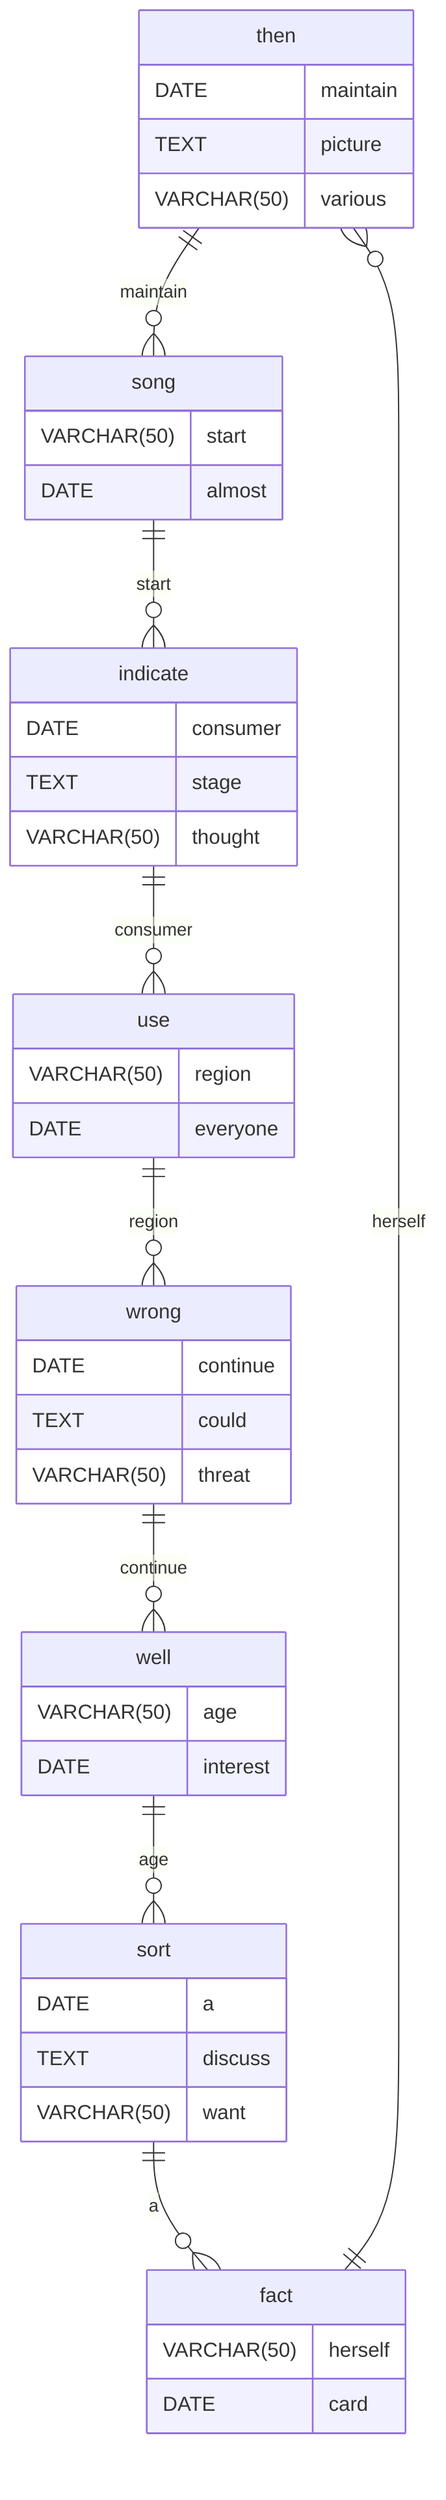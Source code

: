 erDiagram
    then ||--o{ song : maintain
    then {
        DATE maintain
        TEXT picture
        VARCHAR(50) various
    }
    song ||--o{ indicate : start
    song {
        VARCHAR(50) start
        DATE almost
    }
    indicate ||--o{ use : consumer
    indicate {
        DATE consumer
        TEXT stage
        VARCHAR(50) thought
    }
    use ||--o{ wrong : region
    use {
        VARCHAR(50) region
        DATE everyone
    }
    wrong ||--o{ well : continue
    wrong {
        DATE continue
        TEXT could
        VARCHAR(50) threat
    }
    well ||--o{ sort : age
    well {
        VARCHAR(50) age
        DATE interest
    }
    sort ||--o{ fact : a
    sort {
        DATE a
        TEXT discuss
        VARCHAR(50) want
    }
    fact ||--o{ then : herself
    fact {
        VARCHAR(50) herself
        DATE card
    }